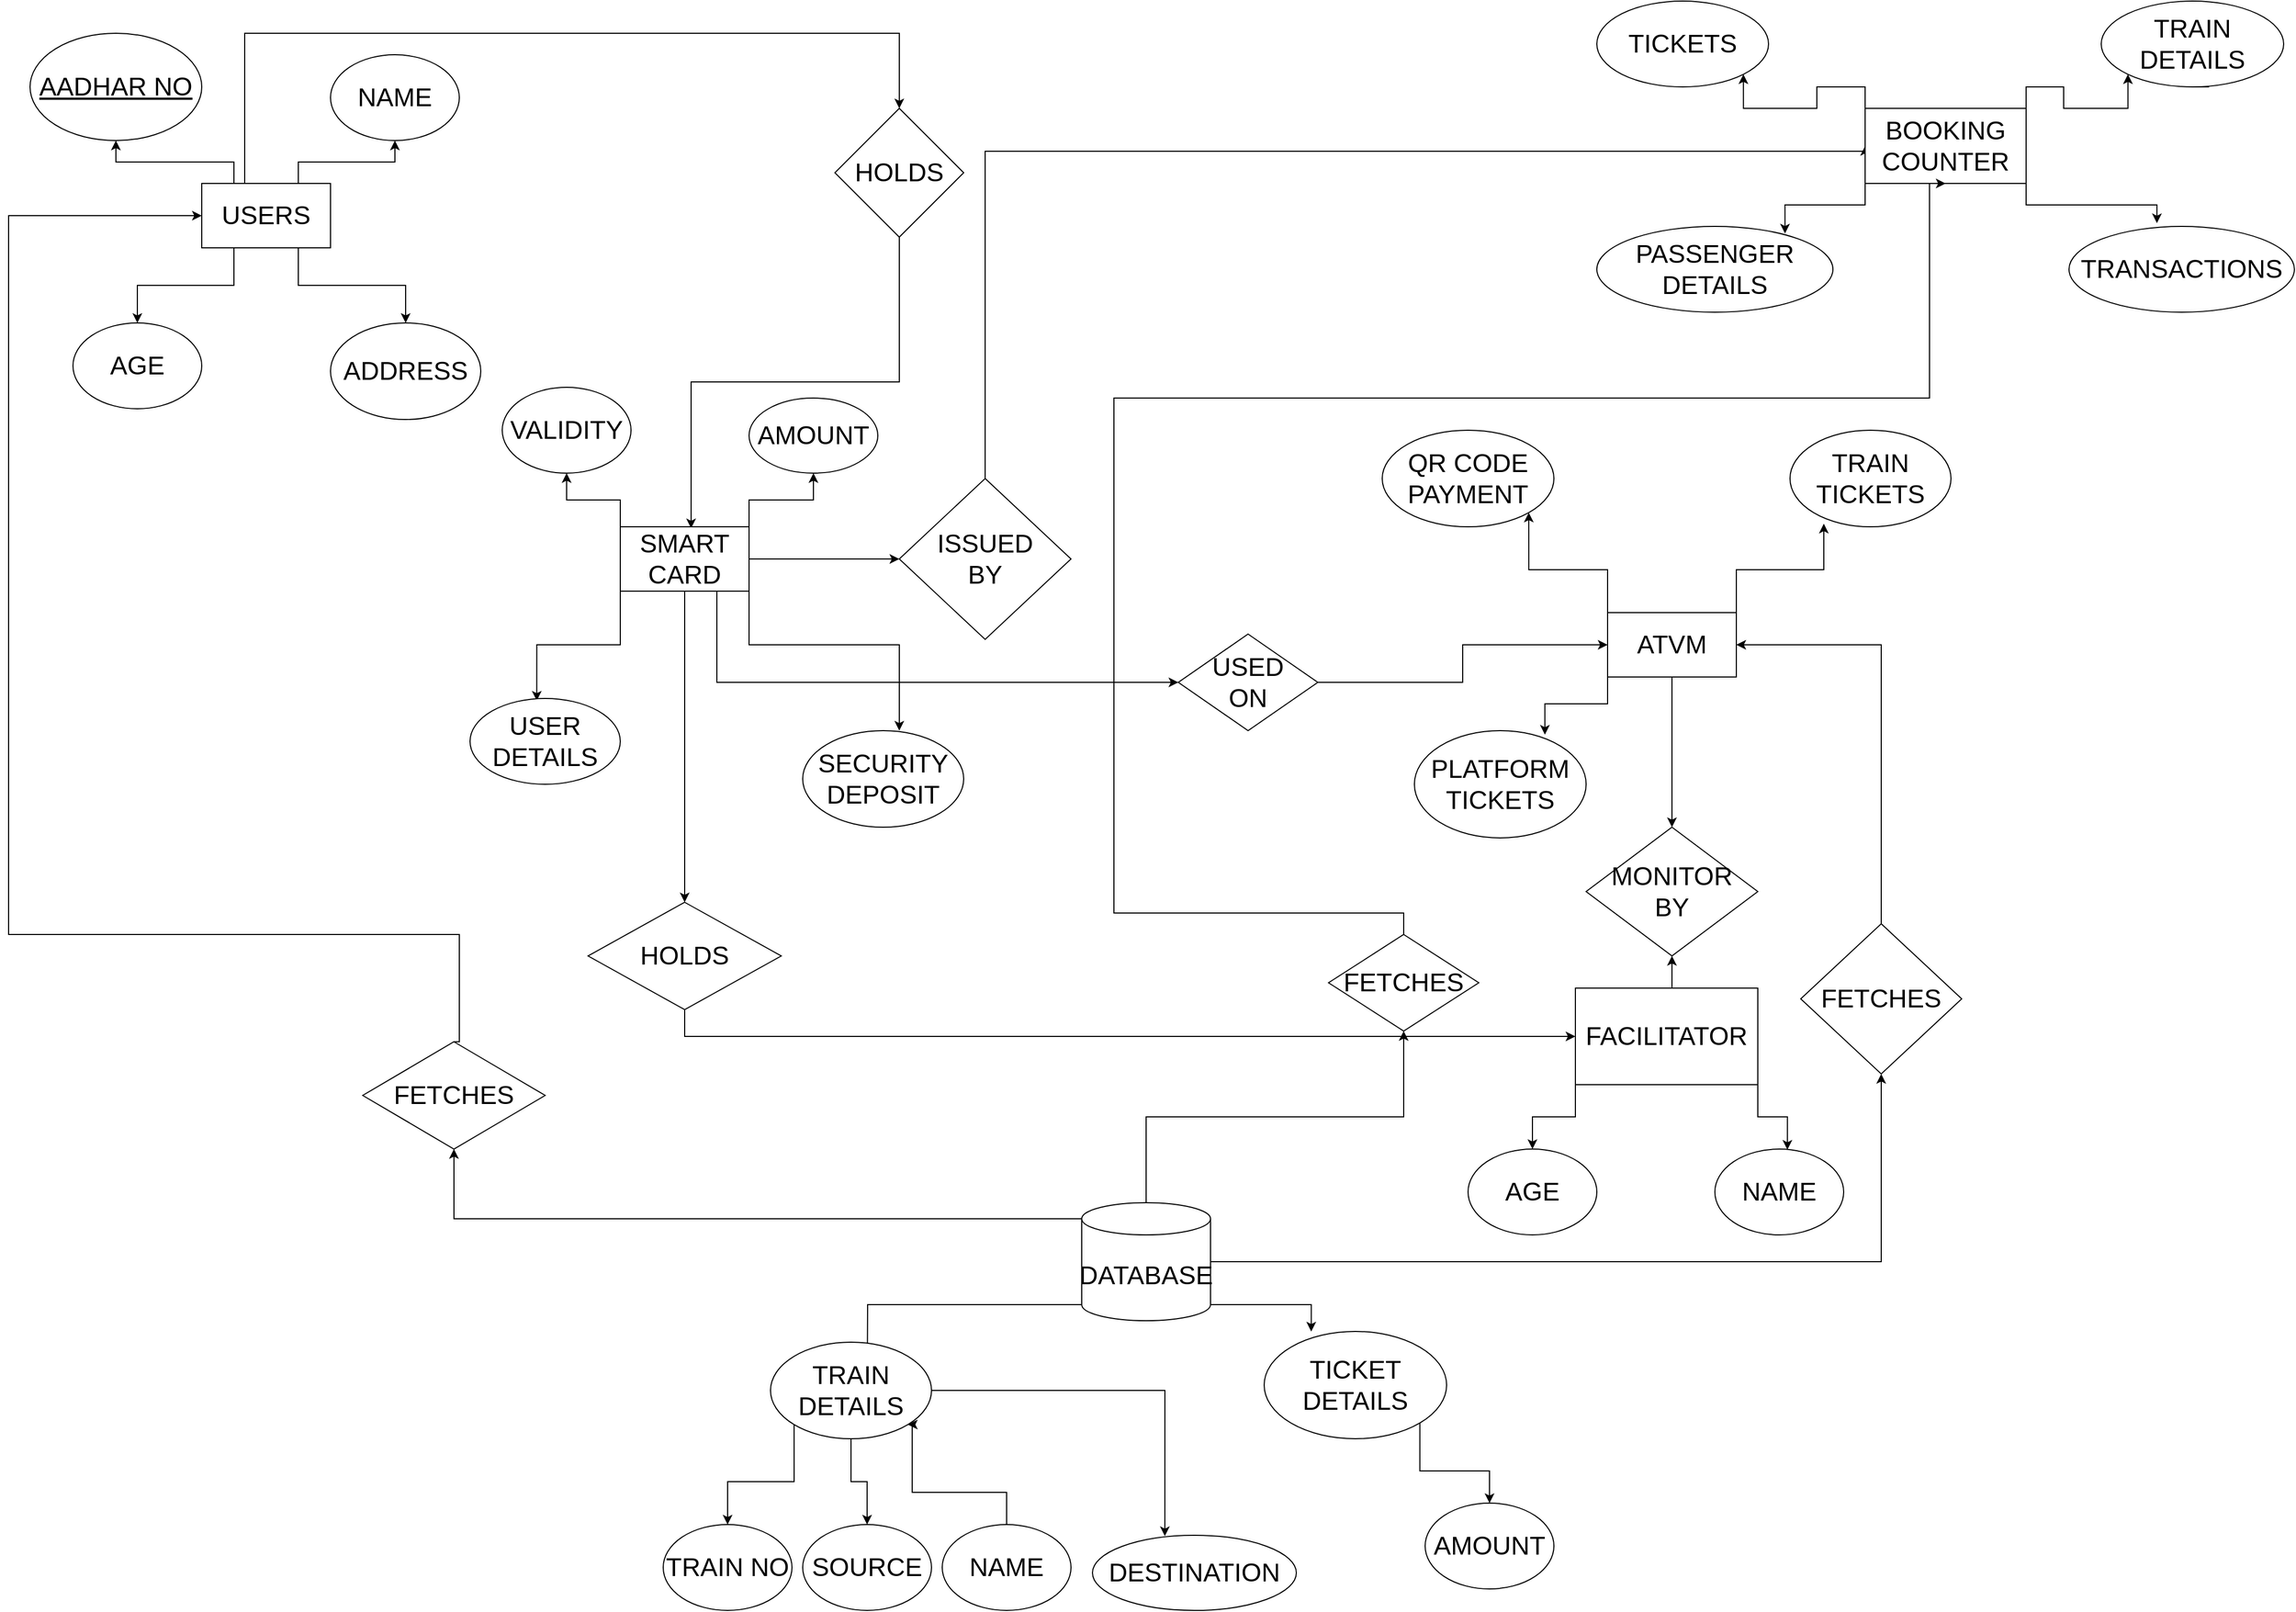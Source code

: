 <mxfile version="20.6.0" type="device"><diagram id="R2lEEEUBdFMjLlhIrx00" name="Page-1"><mxGraphModel dx="3725" dy="1523" grid="1" gridSize="10" guides="1" tooltips="1" connect="1" arrows="1" fold="1" page="1" pageScale="1" pageWidth="3300" pageHeight="2339" math="0" shadow="0" extFonts="Permanent Marker^https://fonts.googleapis.com/css?family=Permanent+Marker"><root><mxCell id="0"/><mxCell id="1" parent="0"/><mxCell id="kexX7NeAijkX6PNj6l8n-32" style="edgeStyle=orthogonalEdgeStyle;rounded=0;orthogonalLoop=1;jettySize=auto;html=1;exitX=0.75;exitY=0;exitDx=0;exitDy=0;" parent="1" source="kexX7NeAijkX6PNj6l8n-4" target="kexX7NeAijkX6PNj6l8n-6" edge="1"><mxGeometry relative="1" as="geometry"/></mxCell><mxCell id="kexX7NeAijkX6PNj6l8n-33" style="edgeStyle=orthogonalEdgeStyle;rounded=0;orthogonalLoop=1;jettySize=auto;html=1;exitX=0.25;exitY=0;exitDx=0;exitDy=0;" parent="1" source="kexX7NeAijkX6PNj6l8n-4" target="kexX7NeAijkX6PNj6l8n-5" edge="1"><mxGeometry relative="1" as="geometry"/></mxCell><mxCell id="kexX7NeAijkX6PNj6l8n-34" style="edgeStyle=orthogonalEdgeStyle;rounded=0;orthogonalLoop=1;jettySize=auto;html=1;exitX=0.25;exitY=1;exitDx=0;exitDy=0;" parent="1" source="kexX7NeAijkX6PNj6l8n-4" target="kexX7NeAijkX6PNj6l8n-7" edge="1"><mxGeometry relative="1" as="geometry"/></mxCell><mxCell id="kexX7NeAijkX6PNj6l8n-35" style="edgeStyle=orthogonalEdgeStyle;rounded=0;orthogonalLoop=1;jettySize=auto;html=1;exitX=0.75;exitY=1;exitDx=0;exitDy=0;entryX=0.5;entryY=0;entryDx=0;entryDy=0;" parent="1" source="kexX7NeAijkX6PNj6l8n-4" target="kexX7NeAijkX6PNj6l8n-8" edge="1"><mxGeometry relative="1" as="geometry"/></mxCell><mxCell id="kexX7NeAijkX6PNj6l8n-36" style="edgeStyle=orthogonalEdgeStyle;rounded=0;orthogonalLoop=1;jettySize=auto;html=1;exitX=0.5;exitY=0;exitDx=0;exitDy=0;entryX=0.5;entryY=0;entryDx=0;entryDy=0;" parent="1" source="kexX7NeAijkX6PNj6l8n-4" target="kexX7NeAijkX6PNj6l8n-9" edge="1"><mxGeometry relative="1" as="geometry"><mxPoint x="1370" y="50" as="targetPoint"/><Array as="points"><mxPoint x="740" y="500"/><mxPoint x="740" y="360"/><mxPoint x="1350" y="360"/></Array></mxGeometry></mxCell><mxCell id="kexX7NeAijkX6PNj6l8n-4" value="&lt;font style=&quot;font-size: 24px;&quot;&gt;USERS&lt;/font&gt;" style="rounded=0;whiteSpace=wrap;html=1;" parent="1" vertex="1"><mxGeometry x="700" y="500" width="120" height="60" as="geometry"/></mxCell><mxCell id="kexX7NeAijkX6PNj6l8n-5" value="&lt;font style=&quot;font-size: 24px;&quot;&gt;&lt;u&gt;AADHAR NO&lt;br&gt;&lt;/u&gt;&lt;/font&gt;" style="ellipse;whiteSpace=wrap;html=1;" parent="1" vertex="1"><mxGeometry x="540" y="360" width="160" height="100" as="geometry"/></mxCell><mxCell id="kexX7NeAijkX6PNj6l8n-6" value="&lt;font style=&quot;font-size: 24px;&quot;&gt;NAME&lt;/font&gt;" style="ellipse;whiteSpace=wrap;html=1;" parent="1" vertex="1"><mxGeometry x="820" y="380" width="120" height="80" as="geometry"/></mxCell><mxCell id="kexX7NeAijkX6PNj6l8n-7" value="&lt;font style=&quot;font-size: 24px;&quot;&gt;AGE&lt;/font&gt;" style="ellipse;whiteSpace=wrap;html=1;" parent="1" vertex="1"><mxGeometry x="580" y="630" width="120" height="80" as="geometry"/></mxCell><mxCell id="kexX7NeAijkX6PNj6l8n-8" value="&lt;font style=&quot;font-size: 24px;&quot;&gt;ADDRESS&lt;/font&gt;" style="ellipse;whiteSpace=wrap;html=1;" parent="1" vertex="1"><mxGeometry x="820" y="630" width="140" height="90" as="geometry"/></mxCell><mxCell id="kexX7NeAijkX6PNj6l8n-37" style="edgeStyle=orthogonalEdgeStyle;rounded=0;orthogonalLoop=1;jettySize=auto;html=1;exitX=0.5;exitY=1;exitDx=0;exitDy=0;entryX=0.55;entryY=0.023;entryDx=0;entryDy=0;entryPerimeter=0;" parent="1" source="kexX7NeAijkX6PNj6l8n-9" target="kexX7NeAijkX6PNj6l8n-10" edge="1"><mxGeometry relative="1" as="geometry"><mxPoint x="1350.0" y="620" as="sourcePoint"/></mxGeometry></mxCell><mxCell id="kexX7NeAijkX6PNj6l8n-9" value="&lt;font style=&quot;font-size: 24px;&quot;&gt;HOLDS&lt;/font&gt;" style="rhombus;whiteSpace=wrap;html=1;" parent="1" vertex="1"><mxGeometry x="1290" y="430" width="120" height="120" as="geometry"/></mxCell><mxCell id="kexX7NeAijkX6PNj6l8n-38" style="edgeStyle=orthogonalEdgeStyle;rounded=0;orthogonalLoop=1;jettySize=auto;html=1;exitX=1;exitY=0;exitDx=0;exitDy=0;" parent="1" source="kexX7NeAijkX6PNj6l8n-10" target="kexX7NeAijkX6PNj6l8n-11" edge="1"><mxGeometry relative="1" as="geometry"/></mxCell><mxCell id="kexX7NeAijkX6PNj6l8n-39" style="edgeStyle=orthogonalEdgeStyle;rounded=0;orthogonalLoop=1;jettySize=auto;html=1;exitX=0;exitY=0;exitDx=0;exitDy=0;entryX=0.5;entryY=1;entryDx=0;entryDy=0;" parent="1" source="kexX7NeAijkX6PNj6l8n-10" target="kexX7NeAijkX6PNj6l8n-12" edge="1"><mxGeometry relative="1" as="geometry"/></mxCell><mxCell id="kexX7NeAijkX6PNj6l8n-40" style="edgeStyle=orthogonalEdgeStyle;rounded=0;orthogonalLoop=1;jettySize=auto;html=1;exitX=0;exitY=1;exitDx=0;exitDy=0;entryX=0.444;entryY=0.026;entryDx=0;entryDy=0;entryPerimeter=0;" parent="1" source="kexX7NeAijkX6PNj6l8n-10" target="kexX7NeAijkX6PNj6l8n-13" edge="1"><mxGeometry relative="1" as="geometry"/></mxCell><mxCell id="kexX7NeAijkX6PNj6l8n-41" style="edgeStyle=orthogonalEdgeStyle;rounded=0;orthogonalLoop=1;jettySize=auto;html=1;exitX=1;exitY=1;exitDx=0;exitDy=0;entryX=0.6;entryY=0;entryDx=0;entryDy=0;entryPerimeter=0;" parent="1" source="kexX7NeAijkX6PNj6l8n-10" target="kexX7NeAijkX6PNj6l8n-14" edge="1"><mxGeometry relative="1" as="geometry"><Array as="points"><mxPoint x="1210" y="930"/><mxPoint x="1350" y="930"/></Array></mxGeometry></mxCell><mxCell id="kexX7NeAijkX6PNj6l8n-42" style="edgeStyle=orthogonalEdgeStyle;rounded=0;orthogonalLoop=1;jettySize=auto;html=1;exitX=0.5;exitY=1;exitDx=0;exitDy=0;entryX=0.5;entryY=0;entryDx=0;entryDy=0;" parent="1" source="kexX7NeAijkX6PNj6l8n-10" target="kexX7NeAijkX6PNj6l8n-30" edge="1"><mxGeometry relative="1" as="geometry"><Array as="points"><mxPoint x="1150" y="1160"/><mxPoint x="1150" y="1160"/></Array></mxGeometry></mxCell><mxCell id="kexX7NeAijkX6PNj6l8n-48" style="edgeStyle=orthogonalEdgeStyle;rounded=0;orthogonalLoop=1;jettySize=auto;html=1;exitX=0.75;exitY=1;exitDx=0;exitDy=0;entryX=0;entryY=0.5;entryDx=0;entryDy=0;" parent="1" source="kexX7NeAijkX6PNj6l8n-10" target="kexX7NeAijkX6PNj6l8n-21" edge="1"><mxGeometry relative="1" as="geometry"/></mxCell><mxCell id="kexX7NeAijkX6PNj6l8n-55" style="edgeStyle=orthogonalEdgeStyle;rounded=0;orthogonalLoop=1;jettySize=auto;html=1;exitX=1;exitY=0.5;exitDx=0;exitDy=0;entryX=0;entryY=0.5;entryDx=0;entryDy=0;" parent="1" source="kexX7NeAijkX6PNj6l8n-10" target="kexX7NeAijkX6PNj6l8n-15" edge="1"><mxGeometry relative="1" as="geometry"><mxPoint x="1310" y="850" as="targetPoint"/></mxGeometry></mxCell><mxCell id="kexX7NeAijkX6PNj6l8n-10" value="&lt;font style=&quot;font-size: 24px;&quot;&gt;SMART CARD&lt;/font&gt;" style="rounded=0;whiteSpace=wrap;html=1;" parent="1" vertex="1"><mxGeometry x="1090" y="820" width="120" height="60" as="geometry"/></mxCell><mxCell id="kexX7NeAijkX6PNj6l8n-11" value="&lt;font style=&quot;font-size: 24px;&quot;&gt;AMOUNT&lt;/font&gt;" style="ellipse;whiteSpace=wrap;html=1;" parent="1" vertex="1"><mxGeometry x="1210" y="700" width="120" height="70" as="geometry"/></mxCell><mxCell id="kexX7NeAijkX6PNj6l8n-12" value="&lt;font style=&quot;font-size: 24px;&quot;&gt;VALIDITY&lt;/font&gt;" style="ellipse;whiteSpace=wrap;html=1;" parent="1" vertex="1"><mxGeometry x="980" y="690" width="120" height="80" as="geometry"/></mxCell><mxCell id="kexX7NeAijkX6PNj6l8n-13" value="&lt;font style=&quot;font-size: 24px;&quot;&gt;USER DETAILS&lt;/font&gt;" style="ellipse;whiteSpace=wrap;html=1;" parent="1" vertex="1"><mxGeometry x="950" y="980" width="140" height="80" as="geometry"/></mxCell><mxCell id="kexX7NeAijkX6PNj6l8n-14" value="&lt;font style=&quot;font-size: 24px;&quot;&gt;SECURITY DEPOSIT&lt;/font&gt;" style="ellipse;whiteSpace=wrap;html=1;" parent="1" vertex="1"><mxGeometry x="1260" y="1010" width="150" height="90" as="geometry"/></mxCell><mxCell id="kexX7NeAijkX6PNj6l8n-56" style="edgeStyle=orthogonalEdgeStyle;rounded=0;orthogonalLoop=1;jettySize=auto;html=1;exitX=0.5;exitY=0;exitDx=0;exitDy=0;entryX=0;entryY=0.5;entryDx=0;entryDy=0;" parent="1" source="kexX7NeAijkX6PNj6l8n-15" target="kexX7NeAijkX6PNj6l8n-16" edge="1"><mxGeometry relative="1" as="geometry"><Array as="points"><mxPoint x="1430" y="470"/></Array></mxGeometry></mxCell><mxCell id="kexX7NeAijkX6PNj6l8n-15" value="&lt;font style=&quot;font-size: 24px;&quot;&gt;ISSUED&lt;br&gt;BY&lt;/font&gt;" style="rhombus;whiteSpace=wrap;html=1;" parent="1" vertex="1"><mxGeometry x="1350" y="775" width="160" height="150" as="geometry"/></mxCell><mxCell id="kexX7NeAijkX6PNj6l8n-51" style="edgeStyle=orthogonalEdgeStyle;rounded=0;orthogonalLoop=1;jettySize=auto;html=1;exitX=0;exitY=0;exitDx=0;exitDy=0;entryX=1;entryY=1;entryDx=0;entryDy=0;" parent="1" source="kexX7NeAijkX6PNj6l8n-16" target="kexX7NeAijkX6PNj6l8n-17" edge="1"><mxGeometry relative="1" as="geometry"/></mxCell><mxCell id="kexX7NeAijkX6PNj6l8n-52" style="edgeStyle=orthogonalEdgeStyle;rounded=0;orthogonalLoop=1;jettySize=auto;html=1;exitX=1;exitY=0;exitDx=0;exitDy=0;entryX=0;entryY=1;entryDx=0;entryDy=0;" parent="1" source="kexX7NeAijkX6PNj6l8n-16" target="kexX7NeAijkX6PNj6l8n-18" edge="1"><mxGeometry relative="1" as="geometry"><mxPoint x="2470" y="410" as="targetPoint"/></mxGeometry></mxCell><mxCell id="kexX7NeAijkX6PNj6l8n-53" style="edgeStyle=orthogonalEdgeStyle;rounded=0;orthogonalLoop=1;jettySize=auto;html=1;exitX=0;exitY=1;exitDx=0;exitDy=0;entryX=0.797;entryY=0.083;entryDx=0;entryDy=0;entryPerimeter=0;" parent="1" source="kexX7NeAijkX6PNj6l8n-16" target="kexX7NeAijkX6PNj6l8n-19" edge="1"><mxGeometry relative="1" as="geometry"/></mxCell><mxCell id="kexX7NeAijkX6PNj6l8n-54" style="edgeStyle=orthogonalEdgeStyle;rounded=0;orthogonalLoop=1;jettySize=auto;html=1;exitX=1;exitY=1;exitDx=0;exitDy=0;entryX=0.39;entryY=-0.037;entryDx=0;entryDy=0;entryPerimeter=0;" parent="1" source="kexX7NeAijkX6PNj6l8n-16" target="kexX7NeAijkX6PNj6l8n-20" edge="1"><mxGeometry relative="1" as="geometry"/></mxCell><mxCell id="kexX7NeAijkX6PNj6l8n-16" value="&lt;font style=&quot;font-size: 24px;&quot;&gt;BOOKING COUNTER&lt;/font&gt;" style="rounded=0;whiteSpace=wrap;html=1;" parent="1" vertex="1"><mxGeometry x="2250" y="430" width="150" height="70" as="geometry"/></mxCell><mxCell id="kexX7NeAijkX6PNj6l8n-17" value="&lt;font style=&quot;font-size: 24px;&quot;&gt;TICKETS&lt;/font&gt;" style="ellipse;whiteSpace=wrap;html=1;" parent="1" vertex="1"><mxGeometry x="2000" y="330" width="160" height="80" as="geometry"/></mxCell><mxCell id="phg8-fXuciY2SXkX3-lC-20" style="edgeStyle=orthogonalEdgeStyle;rounded=0;orthogonalLoop=1;jettySize=auto;html=1;exitX=0.5;exitY=1;exitDx=0;exitDy=0;fontSize=24;" edge="1" parent="1" source="kexX7NeAijkX6PNj6l8n-18"><mxGeometry relative="1" as="geometry"><mxPoint x="2570.0" y="390" as="targetPoint"/></mxGeometry></mxCell><mxCell id="kexX7NeAijkX6PNj6l8n-18" value="&lt;font style=&quot;font-size: 24px;&quot;&gt;TRAIN DETAILS&lt;/font&gt;" style="ellipse;whiteSpace=wrap;html=1;" parent="1" vertex="1"><mxGeometry x="2470" y="330" width="170" height="80" as="geometry"/></mxCell><mxCell id="kexX7NeAijkX6PNj6l8n-19" value="&lt;font style=&quot;font-size: 24px;&quot;&gt;PASSENGER&lt;br&gt;DETAILS&lt;/font&gt;" style="ellipse;whiteSpace=wrap;html=1;" parent="1" vertex="1"><mxGeometry x="2000" y="540" width="220" height="80" as="geometry"/></mxCell><mxCell id="kexX7NeAijkX6PNj6l8n-20" value="&lt;font style=&quot;font-size: 24px;&quot;&gt;TRANSACTIONS&lt;/font&gt;" style="ellipse;whiteSpace=wrap;html=1;" parent="1" vertex="1"><mxGeometry x="2440" y="540" width="210" height="80" as="geometry"/></mxCell><mxCell id="kexX7NeAijkX6PNj6l8n-49" style="edgeStyle=orthogonalEdgeStyle;rounded=0;orthogonalLoop=1;jettySize=auto;html=1;exitX=1;exitY=0.5;exitDx=0;exitDy=0;entryX=0;entryY=0.5;entryDx=0;entryDy=0;" parent="1" source="kexX7NeAijkX6PNj6l8n-21" target="kexX7NeAijkX6PNj6l8n-22" edge="1"><mxGeometry relative="1" as="geometry"/></mxCell><mxCell id="kexX7NeAijkX6PNj6l8n-21" value="&lt;font style=&quot;font-size: 24px;&quot;&gt;USED &lt;br&gt;ON&lt;/font&gt;" style="rhombus;whiteSpace=wrap;html=1;" parent="1" vertex="1"><mxGeometry x="1610" y="920" width="130" height="90" as="geometry"/></mxCell><mxCell id="kexX7NeAijkX6PNj6l8n-45" style="edgeStyle=orthogonalEdgeStyle;rounded=0;orthogonalLoop=1;jettySize=auto;html=1;exitX=0;exitY=1;exitDx=0;exitDy=0;entryX=0.76;entryY=0.038;entryDx=0;entryDy=0;entryPerimeter=0;" parent="1" source="kexX7NeAijkX6PNj6l8n-22" target="kexX7NeAijkX6PNj6l8n-25" edge="1"><mxGeometry relative="1" as="geometry"/></mxCell><mxCell id="kexX7NeAijkX6PNj6l8n-46" style="edgeStyle=orthogonalEdgeStyle;rounded=0;orthogonalLoop=1;jettySize=auto;html=1;exitX=0;exitY=0;exitDx=0;exitDy=0;entryX=1;entryY=1;entryDx=0;entryDy=0;" parent="1" source="kexX7NeAijkX6PNj6l8n-22" target="kexX7NeAijkX6PNj6l8n-23" edge="1"><mxGeometry relative="1" as="geometry"/></mxCell><mxCell id="kexX7NeAijkX6PNj6l8n-47" style="edgeStyle=orthogonalEdgeStyle;rounded=0;orthogonalLoop=1;jettySize=auto;html=1;exitX=1;exitY=0;exitDx=0;exitDy=0;entryX=0.21;entryY=0.968;entryDx=0;entryDy=0;entryPerimeter=0;" parent="1" source="kexX7NeAijkX6PNj6l8n-22" target="kexX7NeAijkX6PNj6l8n-24" edge="1"><mxGeometry relative="1" as="geometry"/></mxCell><mxCell id="kexX7NeAijkX6PNj6l8n-50" style="edgeStyle=orthogonalEdgeStyle;rounded=0;orthogonalLoop=1;jettySize=auto;html=1;exitX=0.5;exitY=1;exitDx=0;exitDy=0;entryX=0.5;entryY=0;entryDx=0;entryDy=0;" parent="1" source="kexX7NeAijkX6PNj6l8n-22" target="kexX7NeAijkX6PNj6l8n-26" edge="1"><mxGeometry relative="1" as="geometry"/></mxCell><mxCell id="kexX7NeAijkX6PNj6l8n-22" value="&lt;font style=&quot;font-size: 24px;&quot;&gt;ATVM&lt;/font&gt;" style="rounded=0;whiteSpace=wrap;html=1;" parent="1" vertex="1"><mxGeometry x="2010" y="900" width="120" height="60" as="geometry"/></mxCell><mxCell id="kexX7NeAijkX6PNj6l8n-23" value="&lt;font style=&quot;font-size: 24px;&quot;&gt;QR CODE PAYMENT&lt;/font&gt;" style="ellipse;whiteSpace=wrap;html=1;" parent="1" vertex="1"><mxGeometry x="1800" y="730" width="160" height="90" as="geometry"/></mxCell><mxCell id="kexX7NeAijkX6PNj6l8n-24" value="&lt;font style=&quot;font-size: 24px;&quot;&gt;TRAIN TICKETS&lt;/font&gt;" style="ellipse;whiteSpace=wrap;html=1;" parent="1" vertex="1"><mxGeometry x="2180" y="730" width="150" height="90" as="geometry"/></mxCell><mxCell id="kexX7NeAijkX6PNj6l8n-25" value="&lt;font style=&quot;font-size: 24px;&quot;&gt;PLATFORM TICKETS&lt;/font&gt;" style="ellipse;whiteSpace=wrap;html=1;" parent="1" vertex="1"><mxGeometry x="1830" y="1010" width="160" height="100" as="geometry"/></mxCell><mxCell id="kexX7NeAijkX6PNj6l8n-26" value="&lt;font style=&quot;font-size: 24px;&quot;&gt;MONITOR&lt;br&gt;BY&lt;/font&gt;" style="rhombus;whiteSpace=wrap;html=1;" parent="1" vertex="1"><mxGeometry x="1990" y="1100" width="160" height="120" as="geometry"/></mxCell><mxCell id="kexX7NeAijkX6PNj6l8n-44" style="edgeStyle=orthogonalEdgeStyle;rounded=0;orthogonalLoop=1;jettySize=auto;html=1;exitX=0.5;exitY=0;exitDx=0;exitDy=0;entryX=0.5;entryY=1;entryDx=0;entryDy=0;" parent="1" source="kexX7NeAijkX6PNj6l8n-27" target="kexX7NeAijkX6PNj6l8n-26" edge="1"><mxGeometry relative="1" as="geometry"/></mxCell><mxCell id="kexX7NeAijkX6PNj6l8n-57" style="edgeStyle=orthogonalEdgeStyle;rounded=0;orthogonalLoop=1;jettySize=auto;html=1;exitX=0;exitY=1;exitDx=0;exitDy=0;" parent="1" source="kexX7NeAijkX6PNj6l8n-27" target="kexX7NeAijkX6PNj6l8n-28" edge="1"><mxGeometry relative="1" as="geometry"/></mxCell><mxCell id="kexX7NeAijkX6PNj6l8n-58" style="edgeStyle=orthogonalEdgeStyle;rounded=0;orthogonalLoop=1;jettySize=auto;html=1;exitX=1;exitY=1;exitDx=0;exitDy=0;entryX=0.563;entryY=0.008;entryDx=0;entryDy=0;entryPerimeter=0;" parent="1" source="kexX7NeAijkX6PNj6l8n-27" target="kexX7NeAijkX6PNj6l8n-29" edge="1"><mxGeometry relative="1" as="geometry"/></mxCell><mxCell id="kexX7NeAijkX6PNj6l8n-27" value="&lt;font style=&quot;font-size: 24px;&quot;&gt;FACILITATOR&lt;/font&gt;" style="rounded=0;whiteSpace=wrap;html=1;" parent="1" vertex="1"><mxGeometry x="1980" y="1250" width="170" height="90" as="geometry"/></mxCell><mxCell id="kexX7NeAijkX6PNj6l8n-28" value="&lt;font style=&quot;font-size: 24px;&quot;&gt;AGE&lt;/font&gt;" style="ellipse;whiteSpace=wrap;html=1;" parent="1" vertex="1"><mxGeometry x="1880" y="1400" width="120" height="80" as="geometry"/></mxCell><mxCell id="kexX7NeAijkX6PNj6l8n-29" value="&lt;font style=&quot;font-size: 24px;&quot;&gt;NAME&lt;/font&gt;" style="ellipse;whiteSpace=wrap;html=1;" parent="1" vertex="1"><mxGeometry x="2110" y="1400" width="120" height="80" as="geometry"/></mxCell><mxCell id="kexX7NeAijkX6PNj6l8n-43" style="edgeStyle=orthogonalEdgeStyle;rounded=0;orthogonalLoop=1;jettySize=auto;html=1;exitX=0.5;exitY=1;exitDx=0;exitDy=0;entryX=0;entryY=0.5;entryDx=0;entryDy=0;" parent="1" source="kexX7NeAijkX6PNj6l8n-30" target="kexX7NeAijkX6PNj6l8n-27" edge="1"><mxGeometry relative="1" as="geometry"/></mxCell><mxCell id="kexX7NeAijkX6PNj6l8n-30" value="&lt;font style=&quot;font-size: 24px;&quot;&gt;HOLDS&lt;/font&gt;" style="rhombus;whiteSpace=wrap;html=1;" parent="1" vertex="1"><mxGeometry x="1060" y="1170" width="180" height="100" as="geometry"/></mxCell><mxCell id="kexX7NeAijkX6PNj6l8n-72" style="edgeStyle=orthogonalEdgeStyle;rounded=0;orthogonalLoop=1;jettySize=auto;html=1;exitX=0;exitY=1;exitDx=0;exitDy=-15;exitPerimeter=0;" parent="1" source="kexX7NeAijkX6PNj6l8n-59" edge="1"><mxGeometry relative="1" as="geometry"><mxPoint x="1320" y="1640" as="targetPoint"/></mxGeometry></mxCell><mxCell id="kexX7NeAijkX6PNj6l8n-73" style="edgeStyle=orthogonalEdgeStyle;rounded=0;orthogonalLoop=1;jettySize=auto;html=1;exitX=1;exitY=1;exitDx=0;exitDy=-15;exitPerimeter=0;entryX=0.258;entryY=0.001;entryDx=0;entryDy=0;entryPerimeter=0;" parent="1" source="kexX7NeAijkX6PNj6l8n-59" target="kexX7NeAijkX6PNj6l8n-61" edge="1"><mxGeometry relative="1" as="geometry"/></mxCell><mxCell id="kexX7NeAijkX6PNj6l8n-78" style="edgeStyle=orthogonalEdgeStyle;rounded=0;orthogonalLoop=1;jettySize=auto;html=1;exitX=0.5;exitY=0;exitDx=0;exitDy=0;exitPerimeter=0;entryX=0.5;entryY=1;entryDx=0;entryDy=0;" parent="1" source="kexX7NeAijkX6PNj6l8n-59" target="kexX7NeAijkX6PNj6l8n-77" edge="1"><mxGeometry relative="1" as="geometry"><mxPoint x="1550" y="1500" as="sourcePoint"/></mxGeometry></mxCell><mxCell id="kexX7NeAijkX6PNj6l8n-81" style="edgeStyle=orthogonalEdgeStyle;rounded=0;orthogonalLoop=1;jettySize=auto;html=1;exitX=1;exitY=0.5;exitDx=0;exitDy=0;exitPerimeter=0;entryX=0.5;entryY=1;entryDx=0;entryDy=0;" parent="1" source="kexX7NeAijkX6PNj6l8n-59" target="kexX7NeAijkX6PNj6l8n-75" edge="1"><mxGeometry relative="1" as="geometry"/></mxCell><mxCell id="kexX7NeAijkX6PNj6l8n-85" style="edgeStyle=orthogonalEdgeStyle;rounded=0;orthogonalLoop=1;jettySize=auto;html=1;exitX=0;exitY=0;exitDx=0;exitDy=15;exitPerimeter=0;entryX=0.5;entryY=1;entryDx=0;entryDy=0;" parent="1" source="kexX7NeAijkX6PNj6l8n-59" target="kexX7NeAijkX6PNj6l8n-74" edge="1"><mxGeometry relative="1" as="geometry"/></mxCell><mxCell id="kexX7NeAijkX6PNj6l8n-59" value="&lt;font style=&quot;font-size: 24px;&quot;&gt;DATABASE&lt;/font&gt;" style="shape=cylinder3;whiteSpace=wrap;html=1;boundedLbl=1;backgroundOutline=1;size=15;" parent="1" vertex="1"><mxGeometry x="1520" y="1450" width="120" height="110" as="geometry"/></mxCell><mxCell id="kexX7NeAijkX6PNj6l8n-67" style="edgeStyle=orthogonalEdgeStyle;rounded=0;orthogonalLoop=1;jettySize=auto;html=1;exitX=0;exitY=1;exitDx=0;exitDy=0;entryX=0.5;entryY=0;entryDx=0;entryDy=0;" parent="1" source="kexX7NeAijkX6PNj6l8n-60" target="kexX7NeAijkX6PNj6l8n-62" edge="1"><mxGeometry relative="1" as="geometry"/></mxCell><mxCell id="kexX7NeAijkX6PNj6l8n-68" style="edgeStyle=orthogonalEdgeStyle;rounded=0;orthogonalLoop=1;jettySize=auto;html=1;exitX=0.5;exitY=1;exitDx=0;exitDy=0;entryX=0.5;entryY=0;entryDx=0;entryDy=0;" parent="1" source="kexX7NeAijkX6PNj6l8n-60" target="kexX7NeAijkX6PNj6l8n-63" edge="1"><mxGeometry relative="1" as="geometry"/></mxCell><mxCell id="kexX7NeAijkX6PNj6l8n-70" style="edgeStyle=orthogonalEdgeStyle;rounded=0;orthogonalLoop=1;jettySize=auto;html=1;exitX=1;exitY=0.5;exitDx=0;exitDy=0;entryX=0.355;entryY=0.011;entryDx=0;entryDy=0;entryPerimeter=0;" parent="1" source="kexX7NeAijkX6PNj6l8n-60" target="kexX7NeAijkX6PNj6l8n-66" edge="1"><mxGeometry relative="1" as="geometry"/></mxCell><mxCell id="kexX7NeAijkX6PNj6l8n-60" value="&lt;font style=&quot;font-size: 24px;&quot;&gt;TRAIN DETAILS&lt;/font&gt;" style="ellipse;whiteSpace=wrap;html=1;" parent="1" vertex="1"><mxGeometry x="1230" y="1580" width="150" height="90" as="geometry"/></mxCell><mxCell id="kexX7NeAijkX6PNj6l8n-71" style="edgeStyle=orthogonalEdgeStyle;rounded=0;orthogonalLoop=1;jettySize=auto;html=1;exitX=1;exitY=1;exitDx=0;exitDy=0;" parent="1" source="kexX7NeAijkX6PNj6l8n-61" target="kexX7NeAijkX6PNj6l8n-64" edge="1"><mxGeometry relative="1" as="geometry"/></mxCell><mxCell id="kexX7NeAijkX6PNj6l8n-61" value="&lt;font style=&quot;font-size: 24px;&quot;&gt;TICKET DETAILS&lt;/font&gt;" style="ellipse;whiteSpace=wrap;html=1;" parent="1" vertex="1"><mxGeometry x="1690" y="1570" width="170" height="100" as="geometry"/></mxCell><mxCell id="kexX7NeAijkX6PNj6l8n-62" value="&lt;font style=&quot;font-size: 24px;&quot;&gt;TRAIN NO&lt;/font&gt;" style="ellipse;whiteSpace=wrap;html=1;" parent="1" vertex="1"><mxGeometry x="1130" y="1750" width="120" height="80" as="geometry"/></mxCell><mxCell id="kexX7NeAijkX6PNj6l8n-63" value="&lt;font style=&quot;font-size: 24px;&quot;&gt;SOURCE&lt;/font&gt;" style="ellipse;whiteSpace=wrap;html=1;" parent="1" vertex="1"><mxGeometry x="1260" y="1750" width="120" height="80" as="geometry"/></mxCell><mxCell id="kexX7NeAijkX6PNj6l8n-64" value="&lt;font style=&quot;font-size: 24px;&quot;&gt;AMOUNT&lt;/font&gt;" style="ellipse;whiteSpace=wrap;html=1;" parent="1" vertex="1"><mxGeometry x="1840" y="1730" width="120" height="80" as="geometry"/></mxCell><mxCell id="phg8-fXuciY2SXkX3-lC-13" style="edgeStyle=orthogonalEdgeStyle;rounded=0;orthogonalLoop=1;jettySize=auto;html=1;entryX=1;entryY=1;entryDx=0;entryDy=0;" edge="1" parent="1" source="kexX7NeAijkX6PNj6l8n-65" target="kexX7NeAijkX6PNj6l8n-60"><mxGeometry relative="1" as="geometry"><Array as="points"><mxPoint x="1450" y="1720"/><mxPoint x="1362" y="1720"/></Array></mxGeometry></mxCell><mxCell id="kexX7NeAijkX6PNj6l8n-65" value="&lt;font style=&quot;font-size: 24px;&quot;&gt;NAME&lt;/font&gt;" style="ellipse;whiteSpace=wrap;html=1;" parent="1" vertex="1"><mxGeometry x="1390" y="1750" width="120" height="80" as="geometry"/></mxCell><mxCell id="kexX7NeAijkX6PNj6l8n-66" value="&lt;font style=&quot;font-size: 24px;&quot;&gt;DESTINATION&lt;/font&gt;" style="ellipse;whiteSpace=wrap;html=1;" parent="1" vertex="1"><mxGeometry x="1530" y="1760" width="190" height="70" as="geometry"/></mxCell><mxCell id="kexX7NeAijkX6PNj6l8n-82" style="edgeStyle=orthogonalEdgeStyle;rounded=0;orthogonalLoop=1;jettySize=auto;html=1;exitX=0.5;exitY=0;exitDx=0;exitDy=0;entryX=0;entryY=0.5;entryDx=0;entryDy=0;" parent="1" source="kexX7NeAijkX6PNj6l8n-74" target="kexX7NeAijkX6PNj6l8n-4" edge="1"><mxGeometry relative="1" as="geometry"><Array as="points"><mxPoint x="940" y="1200"/><mxPoint x="520" y="1200"/><mxPoint x="520" y="530"/></Array></mxGeometry></mxCell><mxCell id="kexX7NeAijkX6PNj6l8n-74" value="&lt;font style=&quot;font-size: 24px;&quot;&gt;FETCHES&lt;/font&gt;" style="rhombus;whiteSpace=wrap;html=1;" parent="1" vertex="1"><mxGeometry x="850" y="1300" width="170" height="100" as="geometry"/></mxCell><mxCell id="kexX7NeAijkX6PNj6l8n-80" style="edgeStyle=orthogonalEdgeStyle;rounded=0;orthogonalLoop=1;jettySize=auto;html=1;exitX=0.5;exitY=0;exitDx=0;exitDy=0;entryX=1;entryY=0.5;entryDx=0;entryDy=0;" parent="1" source="kexX7NeAijkX6PNj6l8n-75" target="kexX7NeAijkX6PNj6l8n-22" edge="1"><mxGeometry relative="1" as="geometry"/></mxCell><mxCell id="kexX7NeAijkX6PNj6l8n-75" value="&lt;font style=&quot;font-size: 24px;&quot;&gt;FETCHES&lt;/font&gt;" style="rhombus;whiteSpace=wrap;html=1;" parent="1" vertex="1"><mxGeometry x="2190" y="1190" width="150" height="140" as="geometry"/></mxCell><mxCell id="kexX7NeAijkX6PNj6l8n-79" style="edgeStyle=orthogonalEdgeStyle;rounded=0;orthogonalLoop=1;jettySize=auto;html=1;exitX=0.5;exitY=0;exitDx=0;exitDy=0;entryX=0.5;entryY=1;entryDx=0;entryDy=0;" parent="1" source="kexX7NeAijkX6PNj6l8n-77" target="kexX7NeAijkX6PNj6l8n-16" edge="1"><mxGeometry relative="1" as="geometry"><Array as="points"><mxPoint x="1550" y="1180"/><mxPoint x="1550" y="700"/><mxPoint x="2310" y="700"/></Array></mxGeometry></mxCell><mxCell id="kexX7NeAijkX6PNj6l8n-77" value="&lt;font style=&quot;font-size: 24px;&quot;&gt;FETCHES&lt;/font&gt;" style="rhombus;whiteSpace=wrap;html=1;" parent="1" vertex="1"><mxGeometry x="1750" y="1200" width="140" height="90" as="geometry"/></mxCell></root></mxGraphModel></diagram></mxfile>
